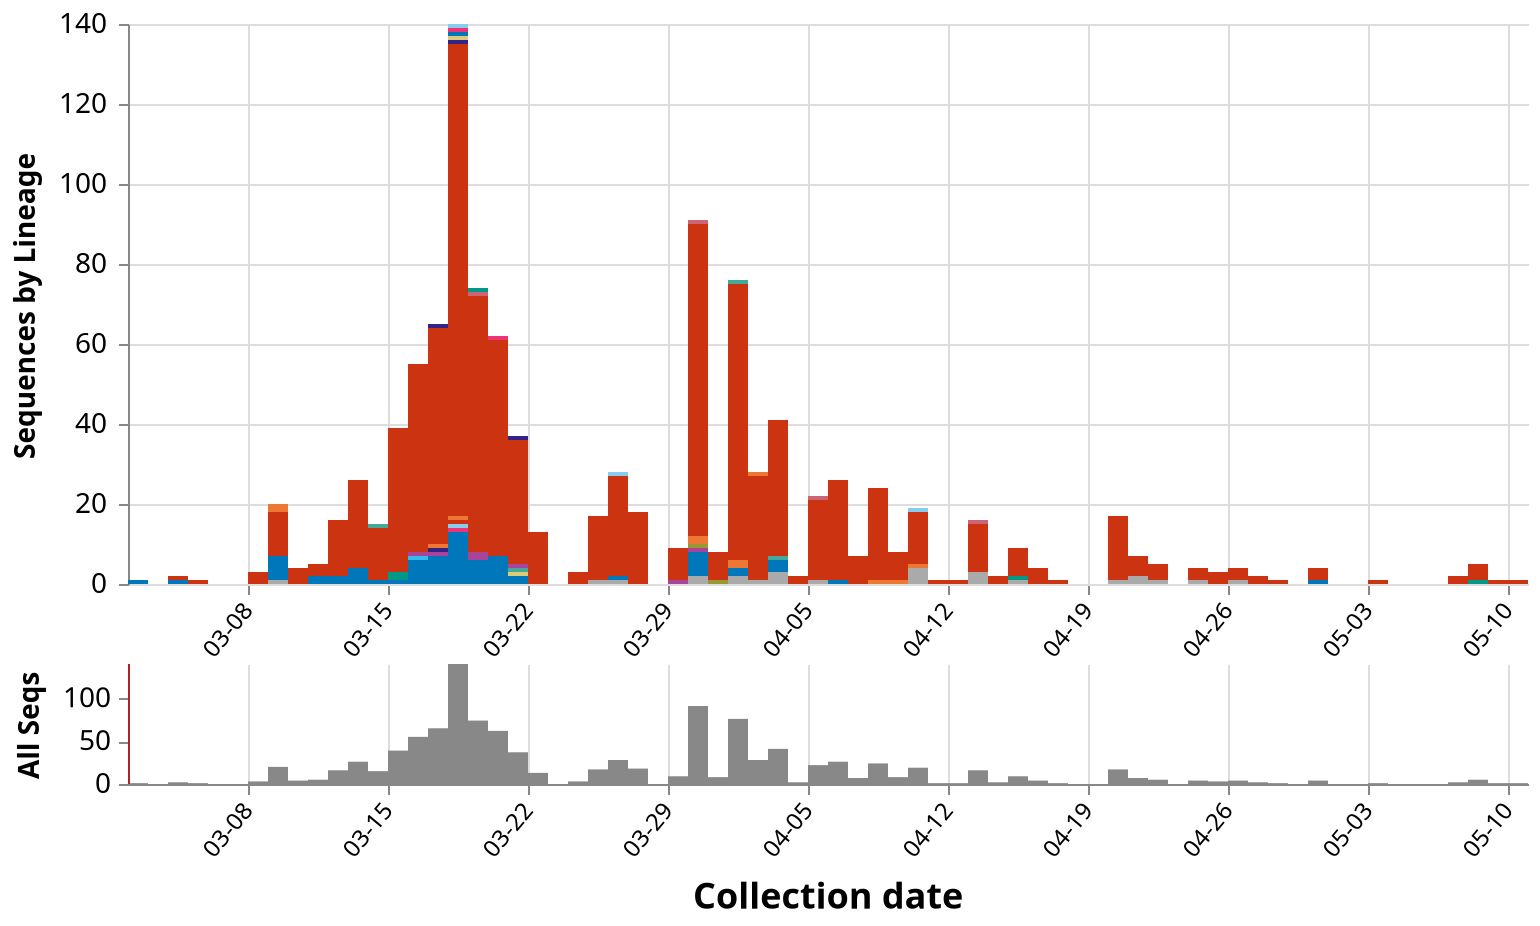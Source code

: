 {
  "$schema": "https://vega.github.io/schema/vega/v5.json",
  "description": "A basic stacked bar chart example.",
  "comment": "These will be overridden by the container of this vega plot",
  "width": 700,
  "height": 380,
  "padding": 5,

  "signals": [
    { "name": "disableSelectionColoring", "value": true },
    { "name": "detailHeight", "value": 280 },
    { "name": "detailClip", "update": "detailHeight == 0" },
    { "name": "overviewY", "update": "detailHeight == 0 ? 0 : detailHeight + 40" },
    { "name": "overviewHeight", "value": 60 },
    {
      "name": "dateRangeStart", "value": 1575158400000,
      "comment": "Along with dateRangeEnd, these are hard limits on the dates shown. May need to update when we hit 2021. Dates are in milliseconds, unix epoch"
    },
    {
      "name": "dateRangeEnd", "value": 1609372800000
    },
    {
      "name": "dateBin", "value": 86400000,
      "comment": "Binning of observations by date, where date is in milliseconds. Default is 1 day (1000 * 60 * 60 * 24). This should never be less than a day. This is passed to the bin transform of cases_by_date_and_group"
    },
    {
      "name": "overviewYLabel", "value": "All Seqs",
      "comment": "Y-axis label of the overview (bottom) panel"
    },
    {
      "name": "detailYLabel", "value": "Sequences by Lineage",
      "comment": "Y-axis label of the detail (upper) panel"
    },
    {
      "name": "yFormat", "value": "s"
    },
    {
      "name": "stackOffset", "value": "zero",
      "comment": "Whether to show the counts as percentages ('normalize') or as absolute counts ('zero'). This is passed to the stack transform of cases_by_date_and_group"
    },
    {
      "name": "cumulativeWindow", "value": [0, 0],
      "comment": "Window to calculate cumulative counts over. [0, 0] disables this behavior, while [null, 0] does the cumulative counting"
    },
    {
      "name": "detailDomain",
      "comment": "The date range selected on the overview (bottom) panel. The units are in JS date objects. If there is no date selected, this should be null."
    },
    {
      "name": "brush", "value": 0,
      "comment": "The date range selected on the overview (bottom) panel, in screen-space coordinate units (pixels). This will be converted to dates for the detailDomain signal by referencing the xOverview scale"
    },
    {
      "name": "delta", "value": 0,
      "comment": "The difference between windows when dragging a date selection window in the overview (bottom) panel. It is tracked onmousemove and used to update the 'brush' signal after mouseup. Units are in screen-space coordinates (pixels)"
    },
    {
      "name": "xdown", "value": 0,
      "comment": "The initial screen-space click location, in screen-space coordinates (pixels), when first clicking on the date range window before dragging it. This is used to calculate the 'delta' signal"
    },
    {
      "name": "anchor", "value": null,
      "comment": "The initial 'brush' signal state, when clicking on the date range window to drag it. Units are in screen-space coordinates (pixels). Used to update the 'brush' signal after dragging it."
    },
    {
      "name": "hoverBar", "value": null,
      "comment": "Used to store which group is hovered over. Is an object with field 'group'"
    },
    {
      "name": "clear", "value": true,
      "comment": "If clicking on anything but a grouped bar, then clear the selection (by clearing the 'selection' data object)",
      "on": [
        {
          "events": "mouseup[!event.item]",
          "update": "true",
          "force": true
        }
      ]
    },
    {
      "name": "shift", "value": false,
      "comment": "Track whether or not the shift key is pressed. Used to select multiple groups by holding down shift before clicking",
      "on": [
        {
          "events": "@detailbars:click",
          "update": "event.shiftKey",
          "force":  true
        }
      ]
    },
    {
      "name": "clicked", "value": null,
      "comment": "Track clicks on the group bars, for selection purposes",
      "on": [
        {
          "events": "@detailbars:click",
          "update": "{group: datum.group}",
          "force":  true
        }
      ]
    }
  ],

  "data": [
    {
      "name": "selected",
      "comment": "A list of groups that are selected",
      "values": [
        {"group": "S|614|D|G"}
      ],
      "on": [
        {"trigger": "clear", "remove": true},
        {"trigger": "!shift", "remove": true},
        {"trigger": "!shift && clicked", "insert": "clicked"},
        {"trigger": "shift && clicked", "toggle": "clicked"}
      ]
    },
    {
      "name": "cases_by_date_and_group",
      "comment": "Main data object, same as caseData in store",
      "format": {
        "parse": {
          "group": "string",
          "cases_sum": "number",
          "date": "date:'%Q'"
        }
      },
      "values": [{"date":"1584316800000","group":"S|614|D|G","cases_sum":46,"color":"#cc3311"},{"date":"1584316800000","group":"S|145|Y|H","cases_sum":1,"color":"#aa4499"},{"date":"1584316800000","group":"Reference","cases_sum":6,"color":"#0077bb"},{"date":"1584316800000","group":"S|243|A|S","cases_sum":1,"color":"#cc3311"},{"date":"1584316800000","group":"S|1020|A|S","cases_sum":1,"color":"#33bbee"},{"date":"1584403200000","group":"S|614|D|G","cases_sum":54,"color":"#cc3311"},{"date":"1584403200000","group":"S|145|Y|H","cases_sum":1,"color":"#aa4499"},{"date":"1584403200000","group":"S|5|L|F","cases_sum":1,"color":"#ee7733"},{"date":"1584403200000","group":"Reference","cases_sum":7,"color":"#0077bb"},{"date":"1584403200000","group":"S|845|A|S","cases_sum":1,"color":"#332288"},{"date":"1584403200000","group":"S|27|A|V","cases_sum":1,"color":"#332288"},{"date":"1584144000000","group":"S|614|D|G","cases_sum":13,"color":"#cc3311"},{"date":"1584144000000","group":"S|655|H|Y","cases_sum":1,"color":"#44aa99"},{"date":"1584144000000","group":"Reference","cases_sum":1,"color":"#0077bb"},{"date":"1584230400000","group":"S|614|D|G","cases_sum":36,"color":"#cc3311"},{"date":"1584230400000","group":"S|583|E|D","cases_sum":2,"color":"#009988"},{"date":"1584230400000","group":"Reference","cases_sum":1,"color":"#0077bb"},{"date":"1584489600000","group":"Reference","cases_sum":13,"color":"#0077bb"},{"date":"1584489600000","group":"S|614|D|G","cases_sum":118,"color":"#cc3311"},{"date":"1584489600000","group":"S|1176|V|F","cases_sum":1,"color":"#88ccee"},{"date":"1584489600000","group":"S|631|P|S","cases_sum":1,"color":"#332288"},{"date":"1584489600000","group":"S|90|V|F","cases_sum":1,"color":"#88ccee"},{"date":"1584489600000","group":"S|679|N|K","cases_sum":1,"color":"#ddcc77"},{"date":"1584489600000","group":"S|5|L|F","cases_sum":1,"color":"#ee7733"},{"date":"1584489600000","group":"S|83|V|F","cases_sum":1,"color":"#ee3377"},{"date":"1584489600000","group":"S|243|A|S","cases_sum":1,"color":"#cc3311"},{"date":"1584489600000","group":"S|1162|P|L","cases_sum":1,"color":"#ee3377"},{"date":"1584489600000","group":"S|778|T|I","cases_sum":1,"color":"#0077bb"},{"date":"1584576000000","group":"S|614|D|G","cases_sum":64,"color":"#cc3311"},{"date":"1584576000000","group":"Reference","cases_sum":6,"color":"#0077bb"},{"date":"1584576000000","group":"S|67|A|V","cases_sum":1,"color":"#cc6677"},{"date":"1584576000000","group":"S|80|D|N","cases_sum":1,"color":"#009988"},{"date":"1584576000000","group":"S|145|Y|H","cases_sum":2,"color":"#aa4499"},{"date":"1583884800000","group":"S|614|D|G","cases_sum":3,"color":"#cc3311"},{"date":"1583884800000","group":"Reference","cases_sum":2,"color":"#0077bb"},{"date":"1584057600000","group":"S|614|D|G","cases_sum":22,"color":"#cc3311"},{"date":"1584057600000","group":"Reference","cases_sum":4,"color":"#0077bb"},{"date":"1584748800000","group":"S|522|A|S","cases_sum":1,"color":"#aa4499"},{"date":"1584748800000","group":"S|614|D|G","cases_sum":31,"color":"#cc3311"},{"date":"1584748800000","group":"S|323|T|I","cases_sum":1,"color":"#44aa99"},{"date":"1584748800000","group":"S|1248|C|F","cases_sum":1,"color":"#ddcc77"},{"date":"1584748800000","group":"S|631|P|S","cases_sum":1,"color":"#332288"},{"date":"1584748800000","group":"Reference","cases_sum":2,"color":"#0077bb"},{"date":"1584662400000","group":"S|614|D|G","cases_sum":54,"color":"#cc3311"},{"date":"1584662400000","group":"Reference","cases_sum":6,"color":"#0077bb"},{"date":"1584662400000","group":"S|618|T|I","cases_sum":1,"color":"#ee3377"},{"date":"1584662400000","group":"S|153|M|V","cases_sum":1,"color":"#0077bb"},{"date":"1584835200000","group":"S|614|D|G","cases_sum":13,"color":"#cc3311"},{"date":"1585612800000","group":"S|614|D|G","cases_sum":7,"color":"#cc3311"},{"date":"1585612800000","group":"S|384|P|S","cases_sum":1,"color":"#999933"},{"date":"1585699200000","group":"S|5|L|F","cases_sum":2,"color":"#ee7733"},{"date":"1585699200000","group":"S|614|D|G","cases_sum":69,"color":"#cc3311"},{"date":"1585699200000","group":"Other","cases_sum":2,"color":"#aaa"},{"date":"1585699200000","group":"S|655|H|Y","cases_sum":1,"color":"#44aa99"},{"date":"1585699200000","group":"Reference","cases_sum":2,"color":"#0077bb"},{"date":"1583625600000","group":"S|614|D|G","cases_sum":3,"color":"#cc3311"},{"date":"1585872000000","group":"S|614|D|G","cases_sum":34,"color":"#cc3311"},{"date":"1585872000000","group":"Reference","cases_sum":3,"color":"#0077bb"},{"date":"1585872000000","group":"Other","cases_sum":3,"color":"#aaa"},{"date":"1585872000000","group":"S|323|T|I","cases_sum":1,"color":"#44aa99"},{"date":"1583971200000","group":"S|614|D|G","cases_sum":14,"color":"#cc3311"},{"date":"1583971200000","group":"Reference","cases_sum":2,"color":"#0077bb"},{"date":"1585526400000","group":"S|614|D|G","cases_sum":78,"color":"#cc3311"},{"date":"1585526400000","group":"Reference","cases_sum":6,"color":"#0077bb"},{"date":"1585526400000","group":"S|145|Y|H","cases_sum":1,"color":"#aa4499"},{"date":"1585526400000","group":"S|5|L|F","cases_sum":2,"color":"#ee7733"},{"date":"1585526400000","group":"S|98|S|F","cases_sum":1,"color":"#cc6677"},{"date":"1585526400000","group":"Other","cases_sum":2,"color":"#aaa"},{"date":"1585526400000","group":"S|384|P|S","cases_sum":1,"color":"#999933"},{"date":"1586131200000","group":"S|614|D|G","cases_sum":25,"color":"#cc3311"},{"date":"1586131200000","group":"Reference","cases_sum":1,"color":"#0077bb"},{"date":"1586044800000","group":"S|614|D|G","cases_sum":20,"color":"#cc3311"},{"date":"1586044800000","group":"Other","cases_sum":1,"color":"#aaa"},{"date":"1586044800000","group":"S|98|S|F","cases_sum":1,"color":"#cc6677"},{"date":"1585785600000","group":"S|614|D|G","cases_sum":26,"color":"#cc3311"},{"date":"1585785600000","group":"S|812|P|L","cases_sum":1,"color":"#ee7733"},{"date":"1585785600000","group":"Other","cases_sum":1,"color":"#aaa"},{"date":"1585958400000","group":"S|614|D|G","cases_sum":2,"color":"#cc3311"},{"date":"1586476800000","group":"S|614|D|G","cases_sum":13,"color":"#cc3311"},{"date":"1586476800000","group":"S|5|L|F","cases_sum":1,"color":"#ee7733"},{"date":"1586476800000","group":"Other","cases_sum":4,"color":"#aaa"},{"date":"1586476800000","group":"S|647|A|S","cases_sum":1,"color":"#88ccee"},{"date":"1586304000000","group":"S|614|D|G","cases_sum":23,"color":"#cc3311"},{"date":"1586304000000","group":"S|215|D|Y","cases_sum":1,"color":"#ee7733"},{"date":"1586736000000","group":"S|614|D|G","cases_sum":12,"color":"#cc3311"},{"date":"1586736000000","group":"S|98|S|F","cases_sum":1,"color":"#cc6677"},{"date":"1586736000000","group":"Other","cases_sum":3,"color":"#aaa"},{"date":"1586217600000","group":"S|614|D|G","cases_sum":7,"color":"#cc3311"},{"date":"1586390400000","group":"S|614|D|G","cases_sum":7,"color":"#cc3311"},{"date":"1586390400000","group":"S|215|D|Y","cases_sum":1,"color":"#ee7733"},{"date":"1586563200000","group":"S|614|D|G","cases_sum":1,"color":"#cc3311"},{"date":"1586649600000","group":"S|614|D|G","cases_sum":1,"color":"#cc3311"},{"date":"1587513600000","group":"S|614|D|G","cases_sum":4,"color":"#cc3311"},{"date":"1587513600000","group":"Other","cases_sum":1,"color":"#aaa"},{"date":"1587340800000","group":"S|614|D|G","cases_sum":16,"color":"#cc3311"},{"date":"1587340800000","group":"Other","cases_sum":1,"color":"#aaa"},{"date":"1586822400000","group":"S|614|D|G","cases_sum":2,"color":"#cc3311"},{"date":"1586995200000","group":"S|614|D|G","cases_sum":4,"color":"#cc3311"},{"date":"1587427200000","group":"S|614|D|G","cases_sum":5,"color":"#cc3311"},{"date":"1587427200000","group":"Other","cases_sum":2,"color":"#aaa"},{"date":"1586908800000","group":"S|614|D|G","cases_sum":7,"color":"#cc3311"},{"date":"1586908800000","group":"Other","cases_sum":1,"color":"#aaa"},{"date":"1586908800000","group":"S|1101|H|Y","cases_sum":1,"color":"#009988"},{"date":"1587686400000","group":"S|614|D|G","cases_sum":3,"color":"#cc3311"},{"date":"1587686400000","group":"Other","cases_sum":1,"color":"#aaa"},{"date":"1583280000000","group":"Reference","cases_sum":1,"color":"#0077bb"},{"date":"1583280000000","group":"S|614|D|G","cases_sum":1,"color":"#cc3311"},{"date":"1583366400000","group":"S|614|D|G","cases_sum":1,"color":"#cc3311"},{"date":"1583712000000","group":"Reference","cases_sum":6,"color":"#0077bb"},{"date":"1583712000000","group":"S|614|D|G","cases_sum":11,"color":"#cc3311"},{"date":"1583712000000","group":"Other","cases_sum":1,"color":"#aaa"},{"date":"1583712000000","group":"S|812|P|L","cases_sum":2,"color":"#ee7733"},{"date":"1583107200000","group":"Reference","cases_sum":1,"color":"#0077bb"},{"date":"1583798400000","group":"S|614|D|G","cases_sum":4,"color":"#cc3311"},{"date":"1585440000000","group":"S|145|Y|H","cases_sum":1,"color":"#aa4499"},{"date":"1585440000000","group":"S|614|D|G","cases_sum":8,"color":"#cc3311"},{"date":"1585008000000","group":"S|614|D|G","cases_sum":3,"color":"#cc3311"},{"date":"1585180800000","group":"S|614|D|G","cases_sum":25,"color":"#cc3311"},{"date":"1585180800000","group":"S|647|A|S","cases_sum":1,"color":"#88ccee"},{"date":"1585180800000","group":"Other","cases_sum":1,"color":"#aaa"},{"date":"1585180800000","group":"Reference","cases_sum":1,"color":"#0077bb"},{"date":"1585267200000","group":"S|614|D|G","cases_sum":18,"color":"#cc3311"},{"date":"1585094400000","group":"S|614|D|G","cases_sum":16,"color":"#cc3311"},{"date":"1585094400000","group":"Other","cases_sum":1,"color":"#aaa"},{"date":"1587772800000","group":"S|614|D|G","cases_sum":3,"color":"#cc3311"},{"date":"1587081600000","group":"S|614|D|G","cases_sum":1,"color":"#cc3311"},{"date":"1587945600000","group":"S|614|D|G","cases_sum":2,"color":"#cc3311"},{"date":"1588464000000","group":"S|614|D|G","cases_sum":1,"color":"#cc3311"},{"date":"1588896000000","group":"S|614|D|G","cases_sum":4,"color":"#cc3311"},{"date":"1588896000000","group":"S|1101|H|Y","cases_sum":1,"color":"#009988"},{"date":"1588204800000","group":"S|614|D|G","cases_sum":3,"color":"#cc3311"},{"date":"1588204800000","group":"Reference","cases_sum":1,"color":"#0077bb"},{"date":"1589068800000","group":"S|614|D|G","cases_sum":1,"color":"#cc3311"},{"date":"1588032000000","group":"S|614|D|G","cases_sum":1,"color":"#cc3311"},{"date":"1588982400000","group":"S|614|D|G","cases_sum":1,"color":"#cc3311"},{"date":"1587859200000","group":"S|614|D|G","cases_sum":3,"color":"#cc3311"},{"date":"1587859200000","group":"Other","cases_sum":1,"color":"#aaa"},{"date":"1588809600000","group":"S|614|D|G","cases_sum":2,"color":"#cc3311"}],
      "transform": [
        {
          "comment": "this creates the group_sum field on each item, which is a total sum of all cases for that group across all dates",
          "type": "joinaggregate",
          "ops": ["sum"],
          "fields": ["cases_sum"],
          "as": ["group_counts"],
          "groupby": ["group"]
        },
        {
          "comment": "Bin observations by date. The width of each bin is determined by the signal dateBin. Since the most detail in the date from GISAID is by day, the bin shouldn't ever be smaller than a day.",
          "type": "bin",
          "field": "date",
          "extent": [{"signal": "dateRangeStart"}, {"signal": "dateRangeEnd"}],
          "step": {"signal": "dateBin"},
          "as": ["day_start", "day_end"]
        },
        {
          "comment": "After binning, combine observations in the same group and day, by taking the sum of the sequence counts. The max aggs on group_counts and color are just to carry the fields over.",
          "type": "aggregate",
          "groupby": ["group", "new_group", "day_start", "day_end"],
          "fields": ["cases_sum", "group_counts", "color"],
          "ops": ["sum", "max", "max"],
          "as": ["cases_sum", "group_counts", "color"]
        },
        {
          "comment": "If a group isn't present in a dateBin that others are, then impute an empty value. This is only important for the cumulative view, so as to keep things consistent. Unfortunately I don't know how to impute for days with no data at all yet. This leads to some gaps in the cumulative view.",
          "type": "impute",
          "field": "cases_sum",
          "key": "day_start",
          "groupby": ["group", "color", "group_counts"],
          "value": 0
        },
        {
          "comment": "Recalculate the day_end from the day_start and dateBin, since the imputation can't work on more than one field at once.",
          "type": "formula",
          "expr": "datum.day_start + dateBin",
          "as": "day_end"
        },
        {
          "comment": "Calculate the cumulative counts. If we're not running in cumulative mode, then output the cumulative count in a dummy field (determined by the signal windowField). If we are in cumulative mode, then overwrite the cases_sum field.",
          "type": "window",
          "sort": {"field": "day_start"},
          "groupby": ["group"],
          "ops": ["sum"],
          "fields": ["cases_sum"],
          "as": ["cases_sum_new"],
          "frame": {"signal": "cumulativeWindow"}
        },
        {
          "comment": "Stack bars on the same date in preparation for the visualization. Offset (zero vs. normalize) controls counts vs. percentages.",
          "type": "stack",
          "groupby": ["day_start"],
          "sort": {"field": "group"},
          "field": "cases_sum_new",
          "offset": {"signal": "stackOffset"}
        }
      ]
    },
    {
      "name": "cases_by_date",
      "source": "cases_by_date_and_group",
      "comment": "Collapse cases by date (ignore group), for the data in the overview (bottom) plot",
      "transform": [
        {
          "type": "aggregate",
          "groupby": ["day_start", "day_end"],
          "fields": ["cases_sum"],
          "ops": ["sum"],
          "as": ["cases_sum_by_date"]
        }
      ]
    }
  ],

  "marks": [
    {
      "type": "group",
      "name": "detail",
      "comment": "The mark group for the detail (upper) panel",
      "encode": {
        "comment": "The width and height should be overridden by the plot's container",
        "update": {
          "height": {"signal": "detailHeight"},
          "width": {"signal": "width"}
        }
      },
      "signals": [
        {
          "name": "hoverBar",
          "comment": "Set the hoverBar signal when a bar is hovered over, and clear it when the mouse is hovered over anything else",
          "push": "outer",
          "on": [
            {
              "events": "@detailbars:mouseover!",
              "update": "{group: datum.group, date: datum.day_start}"
            },
            {
              "events": "@detailbars:mouseout!",
              "update": "null"
            }
          ]
        }
      ],
      "scales": [
        {
          "name": "x",
          "comment": "Provide two fields for the domain, since if we only provide the day_start, the last day will get cut off, and if we only provide day_end, the first day will get cut off",
          "type": "time",
          "range": "width",
          "domain": {
            "fields": [
              {"data": "cases_by_date", "field": "day_start"},
              {"data": "cases_by_date", "field": "day_end"}
            ]
          },
          "domainRaw": {"signal": "detailDomain"}
        },
        {
          "name": "y",
          "comment": "Scale the y axis from 0 to the highest bar height",
          "type": "linear",
          "range": [{"signal": "detailHeight"}, 0],
          "nice": true, "zero": true,
          "domain": {"data": "cases_by_date_and_group", "field": "y1"}
        }
      ],
      "marks": [
        {
          "type": "group",
          "comment": "Not sure why we need a group mark here, but this is how it is in the example plot, so I didn't change it",
          "encode": {
            "update": {
              "clip": {"signal": "detailClip"},
              "height": {"field": {"group": "height"}},
              "width": {"field": {"group": "width"}} 
            }
          },
          "axes": [
            {
              "orient": "bottom", 
              "scale": "x", 
              "zindex": 0, 
              "format": "%m-%d", 
              "tickCount": "week",
              "grid": true,
              "gridScale": "y",
              "gridColor": "#DDD",

              "labelAngle": 310,
              "labelAlign": "right",
              "labelBaseline": "middle",
              "labelPadding": 5,

              "labelFontSize": 12
            },
            {
              "orient": "left", 
              "scale": "y", 
              "format": { "signal": "yFormat" },
              "zindex": 0,
              "grid": true,
              "gridColor": "#DDD",

              "title": {"signal": "detailYLabel"},
              "titleFontSize": 14,
              "titlePadding": 10,
              
              "labelFontSize": 14,
              "labelPadding": 5,
              "tickCount": 5
            }
          ],

          "marks": [
            {
              "type": "rect",
              "name": "detailbars",
              "from": {"data": "cases_by_date_and_group"},
              "encode": {
                "comment": "Define the tooltip and other constant values here",
                "enter": {
                  "strokeWidth": {"value": 1},
                  "tooltip": {
                    "signal": "{title: datum.group, 'Total sequences': datum.group_counts, 'Sequences': datum.cases_sum_new, 'Collection date': timeFormat(datum.day_start, '%b %d %Y')}"
                  }
                },
                "update": {
                  "x": {"scale": "x", "field": "day_start"},
                  "x2": {"scale": "x", "field": "day_end"},
                  "y": {"scale": "y", "field": "y0"},
                  "y2": {"scale": "y", "field": "y1"},
                  "fill": [
                    {
                      "test": "disableSelectionColoring || (!length(data('selected')) || indata('selected', 'group', datum.group)) && (datum.cases_sum_new > 0)",
                      "field": "color",
                      "comment": "If this group is selected, or if nothing is selected, then color it normally."
                    },
                    {
                      "value": "#CCC",
                      "comment": "If there is a selected group and this group isn't one of them, then color it light grey"
                    }
                  ],
                  "stroke": [
                    {
                      "test": "hoverBar && hoverBar.group == datum.group && datum.cases_sum_new > 0",
                      "value": "#000",
                      "comment": "If this group is being hovered over, then set outline it black. Since we're imputing empty groups, only highlight groups with more than zero cases."
                    }, 
                    {"value": "transparent"}
                  ],
                  "zindex": [
                    {
                      "test": "hoverBar && hoverBar.group == datum.group && datum.cases_sum > 0",
                      "value": 3,
                      "comment": "Same as the 'stroke' test, but we also need to set the z-index here since it's possible the outline stroke will get hidden under other bars"
                    }, 
                    {"value": 1}
                  ]
                }
              }
            }
          ]
        }
      ]
    },
    {
      "type": "group",
      "name": "overview",
      "comment": "Mark group for the overview (bottom) panel",
      "encode": {
        "comment": "The width should be overridden by the plot container",
        "update": {
          "x": {"value": 0},
          "y": {"signal": "overviewY"},
          "width": {"signal": "width"},
          "height": {"signal": "overviewHeight"},
          "fill": {"value": "transparent"}
        }
      },
      "signals": [
        {
          "name": "brush",
          "comment": "Trigger the date selection brush when any area of the overview plot is clicked. The update code was originally [x(), x()], but I changed it to snap to days instead of selecting by screen-space pixel. All the code does is convert from screen-space pixels --> date --> days --> round to nearest day --> date --> screen-space pixels. invert() is used to convert from pixels to date, and round(x / 86400000) rounds to the nearest day. round() * 86400000 converts from days back into the date (in milliseconds), and scale() converts from date back into screen-space coordinates. This fragment of code is used in all the signals below for day-snapping.",
          "push": "outer",
          "on": [
            {
              "events": {
                "merge": [
                  {"markname": "overview", "type": "mousedown" },
                  {"markname": "overviewbars", "type": "mousedown" }
                ]
              },
              "update": "[scale('xOverview', round(invert('xOverview', x()) / 86400000) * 86400000), scale('xOverview', round(invert('xOverview', x()) / 86400000) * 86400000)]"
            },
            {
              "comment": "Clear the brush selection on any double-click",
              "events": {
                "merge": [
                  {"markname": "overview", "type": "dblclick"},
                  {"markname": "brushrect", "type": "dblclick"}                    
                ]
              },
              "update": "0"
            },
            {
              "comment": "Update the brush on mousemove. Hold the first point of the range constant (brush[0]), and modify brush[1] by snapping to day as well (see comment above). clamp() is used to ensure that the range stays within the bounds of the plot. Capture mousemove events on both the plot and the bars to allow dragging anywhere on the overview plot",
              "events": {
                "merge": [
                  {
                    "source": "window",
                    "type": "mousemove",
                    "between": [
                      {"markname": "overview", "type": "mousedown"},
                      {"source": "window", "type": "mouseup"}
                    ],
                    "consume": true
                  },
                  {
                    "source": "window",
                    "type": "mousemove",
                    "between": [
                      {"markname": "overviewbars", "type": "mousedown"},
                      {"source": "window", "type": "mouseup"}
                    ],
                    "consume": true
                  }
                ]
              },
              "update": "[brush[0], clamp(scale('xOverview', round(invert('xOverview', x()) / 86400000) * 86400000), 0, width)]"
            },
            {
              "comment": "When the mousemove is finished (marked by mouseup event), then reorganize the brush vector so that the lesser value is first",
              "events": {
                "merge": [
                  {"markname": "overview", "type": "mouseup"},
                  {"markname": "brushrect", "type": "mouseup"}              
                ]
              },
              "update": "abs(span(brush)) <= 2 ? 0 : [brush[0], brush[1]]"
            },
            {
              "comment": "Capture when the date range window is dragged, and update the ranges. Since the dragging logic implements day-snapping on its own, we don't have to round anything here.",
              "events": {"signal": "delta"},
              "update": "clampRange([anchor[0] + delta, anchor[1] + delta], 0, width)"
            }
          ]
        },
        {
          "name": "anchor",
          "comment": "Make a copy of the brush vector when the date range is clicked. Used by the 'brush' signal to update itself after a date range drag",
          "push": "outer",
          "on": [{"events": "@brushrect:mousedown", "update": "slice(brush)"}]
        },
        {
          "name": "xdown",
          "comment": "Track the initial drag x-coordinate, and snap to the nearest day. Used to set the 'delta' signal",
          "push": "outer",
          "on": [{"events": "@brushrect:mousedown", "update": "scale('xOverview', round(invert('xOverview', x()) / 86400000) * 86400000)"}]
        },
        {
          "name": "delta",
          "comment": "Track how far and in what direction the date range was dragged. Snap to the nearest day. Used to set the 'brush' signal after a date range drag",
          "push": "outer",
          "on": [
            {
              "events": "[@brushrect:mousedown, window:mouseup] > window:mousemove!",
              "update": "scale('xOverview', round(invert('xOverview', x()) / 86400000) * 86400000) - xdown"
            }
          ]
        },
        {
          "name": "detailDomain",
          "comment": "The same as the 'brush' signal, but in date coordinates instead of screen-space (pixel) coordinates",
          "push": "outer",
          "on": [
            {
              "events": {"signal": "brush"},
              "update": "span(brush) ? invert('xOverview', brush) : null"
            }
          ]
        }
      ],
      "scales": [
        {
          "name": "xOverview",
           "comment": "Provide two fields for the domain, since if we only provide the day_start, the last day will get cut off, and if we only provide day_end, the first day will get cut off",
          "type": "time",
          "range": "width",
          "domain": {
            "fields": [
              {"data": "cases_by_date", "field": "day_start"},
              {"data": "cases_by_date", "field": "day_end"}
            ]
          }
        },
        {
          "name": "yOverview",
          "type": "linear",
          "range": [{"signal": "overviewHeight"}, 0],
          "domain": {"data": "cases_by_date", "field": "cases_sum_by_date"},
          "nice": true, "zero": true
        }
      ],
      "axes": [
        {
          "orient": "bottom", 
          "scale": "xOverview",  
          "title": "Collection date", 
          "titleFontSize": 18,
          "titlePadding": 10,
          "format": "%m-%d", 

          "grid": true,
          "gridColor": "#DDD",
          "gridScale": "yOverview",

          "labelAngle": 310,
          "labelAlign": "right",
          "labelBaseline": "middle",
          "labelPadding": 5,

          "labelFontSize": 12,

          "tickCount": "week"
          
        },
        {
          "orient": "left", 
          "scale": "yOverview",

          "title": {"signal": "overviewYLabel"},
          "titleFontSize": 14,
          "titlePadding": 10,

          "labelFontSize": 14,
          "labelPadding": 3,

          "tickCount": 3
        }
      ],
      "marks": [
        {
          "type": "rect",
          "name": "overviewbars",
          "from": {"data": "cases_by_date"},
          "encode": {
            "update": {
              "x": {"scale": "xOverview", "field": "day_start"},
              "x2": {"scale": "xOverview", "field": "day_end"},
              "y": {"scale": "yOverview", "value": 0},
              "y2": {"scale": "yOverview", "field": "cases_sum_by_date"},
              "fill": [
                {
                  "test": "detailDomain && inrange(datum.day_start, [detailDomain[0], detailDomain[1] - 1])",
                  "value": "#f00",
                  "comment": "Color this bar red if it's within the date selection range"
                },
                {"value": "#888"}
              ]
            }
          }
        },
        {
          "type": "rect",
          "name": "brushrect",
          "comment": "Draw the date selection range",
          "encode": {
            "enter": {
              "y": {"value": 0},
              "height": {"signal": "overviewHeight"},
              "fill": {"value": "#333"},
              "fillOpacity": {"value": 0.2}
            },
            "update": {
              "x": {"signal": "brush[0]"},
              "x2": {"signal": "brush[1]"}
            }
          }
        },
        {
          "type": "rect",
          "comment": "Draw the beginning bar of the date selection range",
          "interactive": false,
          "encode": {
            "enter": {
              "y": {"value": 0},
              "height": {"signal": "overviewHeight"},
              "width": {"value": 1},
              "fill": {"value": "firebrick"}
            },
            "update": {
              "x": {"signal": "brush[0]"}
            }
          }
        },
        {
          "type": "rect",
          "comment": "Draw the ending bar of the date selection range",
          "interactive": false,
          "encode": {
            "enter": {
              "y": {"value": 0},
              "height": {"signal": "overviewHeight"},
              "width": {"value": 1},
              "fill": {"value": "firebrick"}
            },
            "update": {
              "x": {"signal": "brush[1]"}
            }
          }
        }
      ]
    }
  ]
}
